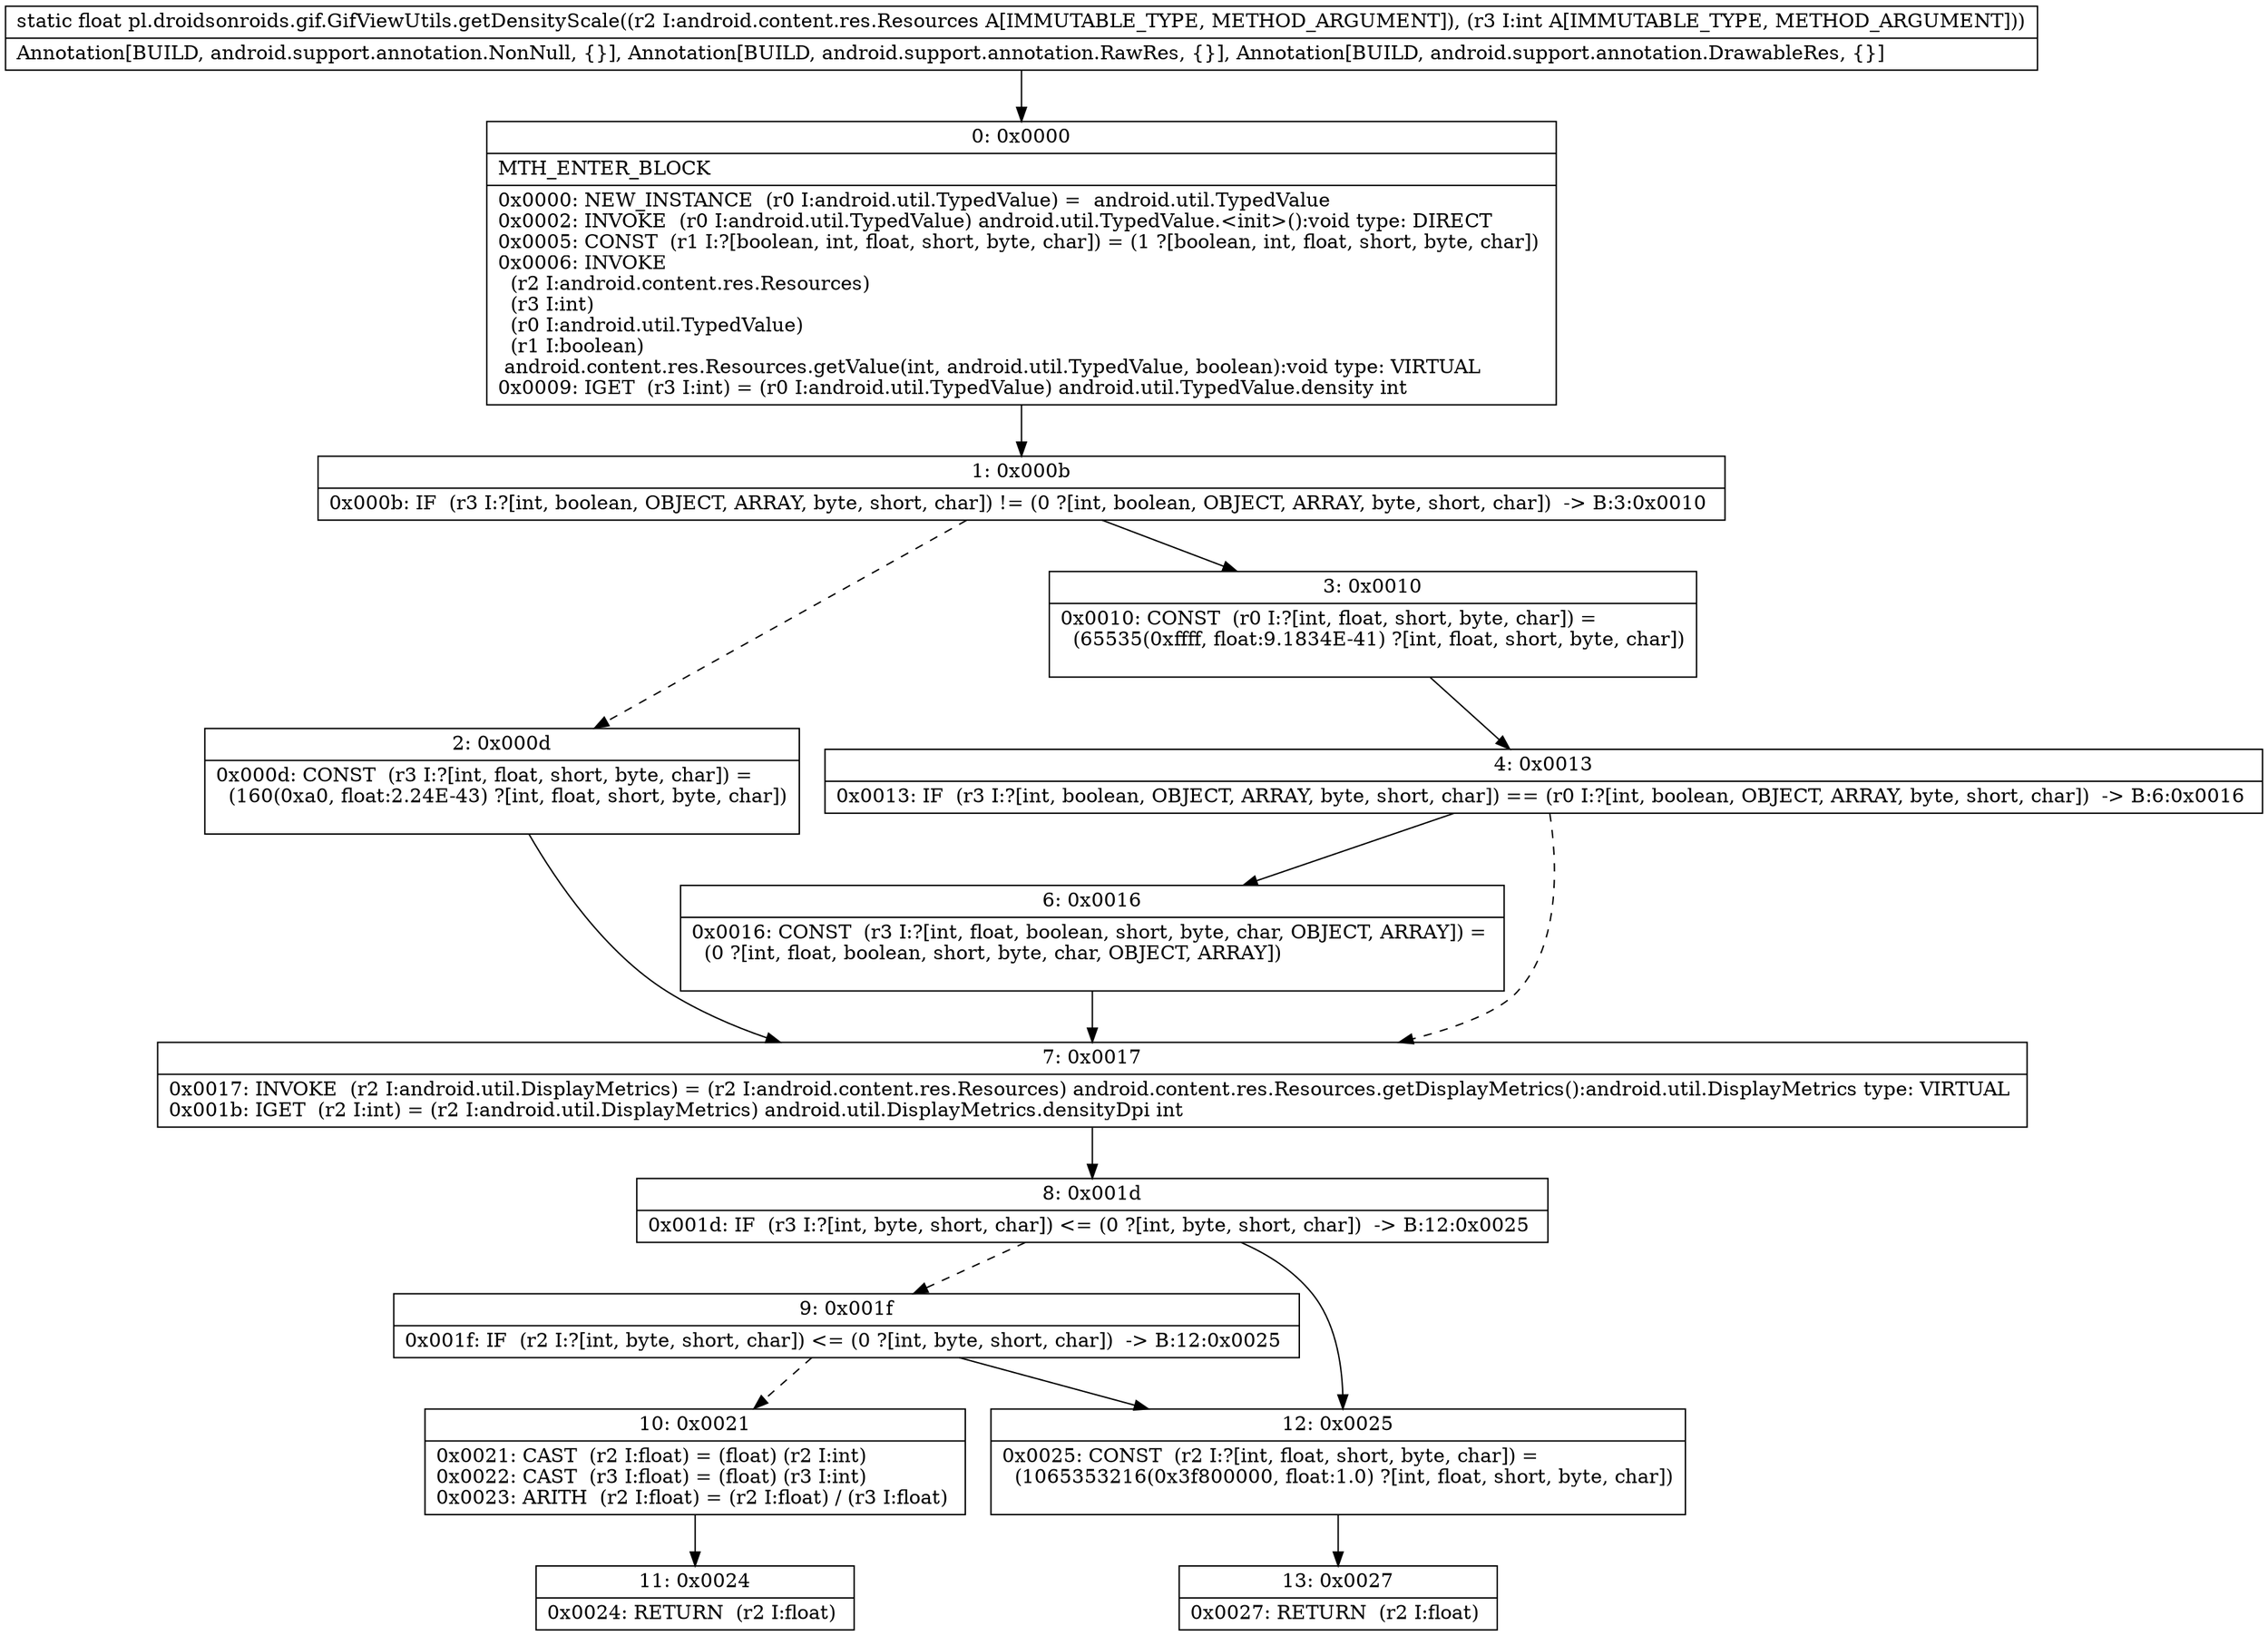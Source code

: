 digraph "CFG forpl.droidsonroids.gif.GifViewUtils.getDensityScale(Landroid\/content\/res\/Resources;I)F" {
Node_0 [shape=record,label="{0\:\ 0x0000|MTH_ENTER_BLOCK\l|0x0000: NEW_INSTANCE  (r0 I:android.util.TypedValue) =  android.util.TypedValue \l0x0002: INVOKE  (r0 I:android.util.TypedValue) android.util.TypedValue.\<init\>():void type: DIRECT \l0x0005: CONST  (r1 I:?[boolean, int, float, short, byte, char]) = (1 ?[boolean, int, float, short, byte, char]) \l0x0006: INVOKE  \l  (r2 I:android.content.res.Resources)\l  (r3 I:int)\l  (r0 I:android.util.TypedValue)\l  (r1 I:boolean)\l android.content.res.Resources.getValue(int, android.util.TypedValue, boolean):void type: VIRTUAL \l0x0009: IGET  (r3 I:int) = (r0 I:android.util.TypedValue) android.util.TypedValue.density int \l}"];
Node_1 [shape=record,label="{1\:\ 0x000b|0x000b: IF  (r3 I:?[int, boolean, OBJECT, ARRAY, byte, short, char]) != (0 ?[int, boolean, OBJECT, ARRAY, byte, short, char])  \-\> B:3:0x0010 \l}"];
Node_2 [shape=record,label="{2\:\ 0x000d|0x000d: CONST  (r3 I:?[int, float, short, byte, char]) = \l  (160(0xa0, float:2.24E\-43) ?[int, float, short, byte, char])\l \l}"];
Node_3 [shape=record,label="{3\:\ 0x0010|0x0010: CONST  (r0 I:?[int, float, short, byte, char]) = \l  (65535(0xffff, float:9.1834E\-41) ?[int, float, short, byte, char])\l \l}"];
Node_4 [shape=record,label="{4\:\ 0x0013|0x0013: IF  (r3 I:?[int, boolean, OBJECT, ARRAY, byte, short, char]) == (r0 I:?[int, boolean, OBJECT, ARRAY, byte, short, char])  \-\> B:6:0x0016 \l}"];
Node_6 [shape=record,label="{6\:\ 0x0016|0x0016: CONST  (r3 I:?[int, float, boolean, short, byte, char, OBJECT, ARRAY]) = \l  (0 ?[int, float, boolean, short, byte, char, OBJECT, ARRAY])\l \l}"];
Node_7 [shape=record,label="{7\:\ 0x0017|0x0017: INVOKE  (r2 I:android.util.DisplayMetrics) = (r2 I:android.content.res.Resources) android.content.res.Resources.getDisplayMetrics():android.util.DisplayMetrics type: VIRTUAL \l0x001b: IGET  (r2 I:int) = (r2 I:android.util.DisplayMetrics) android.util.DisplayMetrics.densityDpi int \l}"];
Node_8 [shape=record,label="{8\:\ 0x001d|0x001d: IF  (r3 I:?[int, byte, short, char]) \<= (0 ?[int, byte, short, char])  \-\> B:12:0x0025 \l}"];
Node_9 [shape=record,label="{9\:\ 0x001f|0x001f: IF  (r2 I:?[int, byte, short, char]) \<= (0 ?[int, byte, short, char])  \-\> B:12:0x0025 \l}"];
Node_10 [shape=record,label="{10\:\ 0x0021|0x0021: CAST  (r2 I:float) = (float) (r2 I:int) \l0x0022: CAST  (r3 I:float) = (float) (r3 I:int) \l0x0023: ARITH  (r2 I:float) = (r2 I:float) \/ (r3 I:float) \l}"];
Node_11 [shape=record,label="{11\:\ 0x0024|0x0024: RETURN  (r2 I:float) \l}"];
Node_12 [shape=record,label="{12\:\ 0x0025|0x0025: CONST  (r2 I:?[int, float, short, byte, char]) = \l  (1065353216(0x3f800000, float:1.0) ?[int, float, short, byte, char])\l \l}"];
Node_13 [shape=record,label="{13\:\ 0x0027|0x0027: RETURN  (r2 I:float) \l}"];
MethodNode[shape=record,label="{static float pl.droidsonroids.gif.GifViewUtils.getDensityScale((r2 I:android.content.res.Resources A[IMMUTABLE_TYPE, METHOD_ARGUMENT]), (r3 I:int A[IMMUTABLE_TYPE, METHOD_ARGUMENT]))  | Annotation[BUILD, android.support.annotation.NonNull, \{\}], Annotation[BUILD, android.support.annotation.RawRes, \{\}], Annotation[BUILD, android.support.annotation.DrawableRes, \{\}]\l}"];
MethodNode -> Node_0;
Node_0 -> Node_1;
Node_1 -> Node_2[style=dashed];
Node_1 -> Node_3;
Node_2 -> Node_7;
Node_3 -> Node_4;
Node_4 -> Node_6;
Node_4 -> Node_7[style=dashed];
Node_6 -> Node_7;
Node_7 -> Node_8;
Node_8 -> Node_9[style=dashed];
Node_8 -> Node_12;
Node_9 -> Node_10[style=dashed];
Node_9 -> Node_12;
Node_10 -> Node_11;
Node_12 -> Node_13;
}

